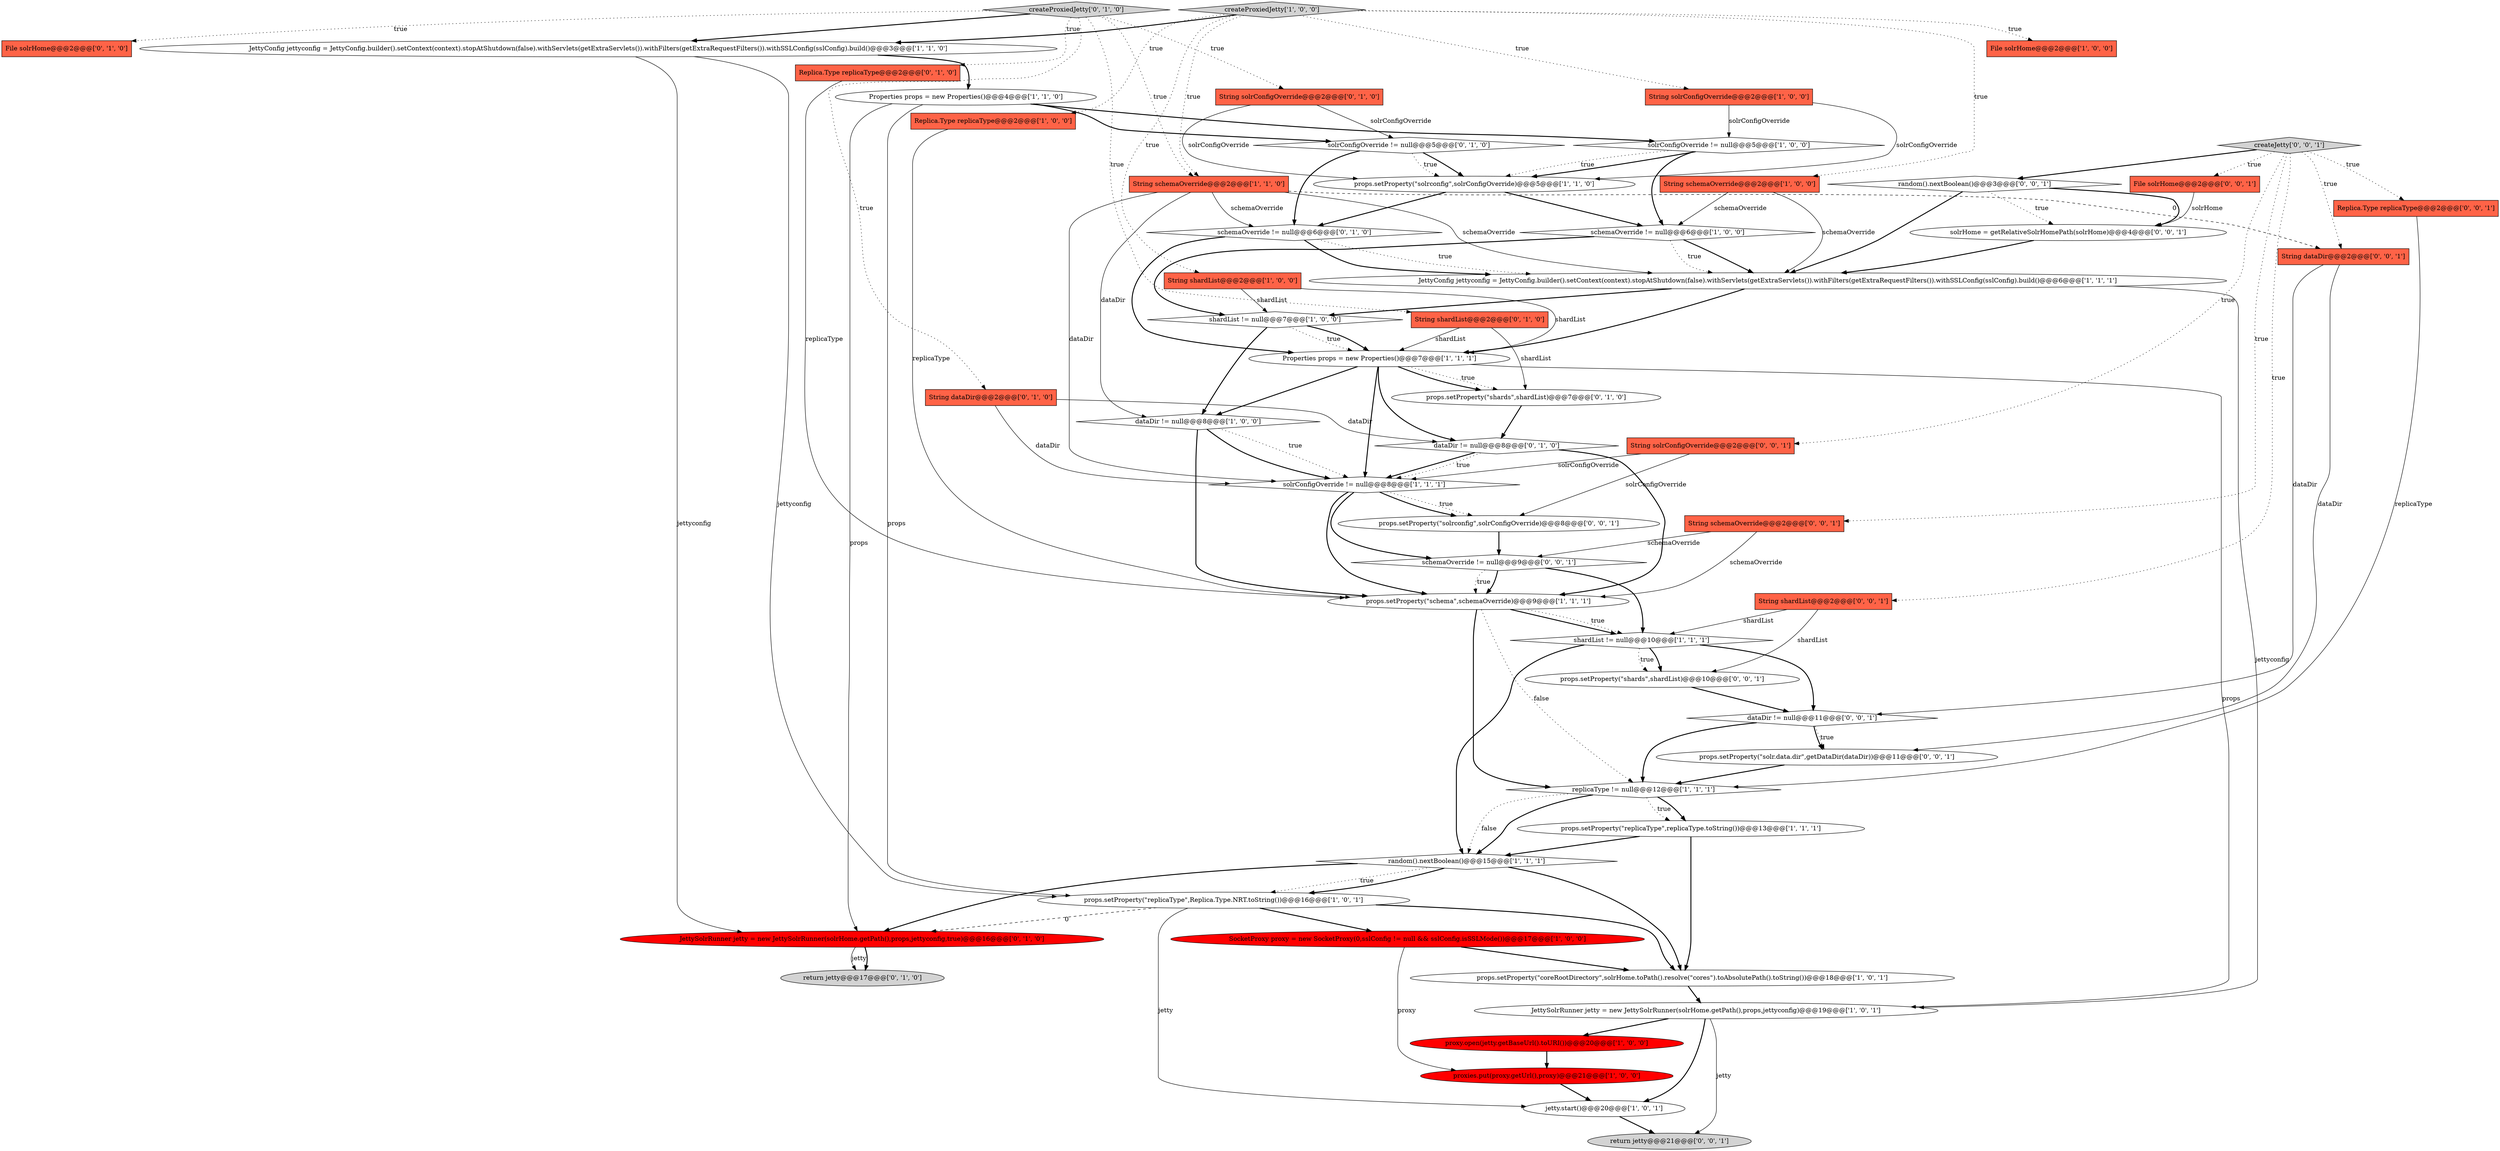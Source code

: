 digraph {
18 [style = filled, label = "SocketProxy proxy = new SocketProxy(0,sslConfig != null && sslConfig.isSSLMode())@@@17@@@['1', '0', '0']", fillcolor = red, shape = ellipse image = "AAA1AAABBB1BBB"];
45 [style = filled, label = "props.setProperty(\"solr.data.dir\",getDataDir(dataDir))@@@11@@@['0', '0', '1']", fillcolor = white, shape = ellipse image = "AAA0AAABBB3BBB"];
11 [style = filled, label = "proxies.put(proxy.getUrl(),proxy)@@@21@@@['1', '0', '0']", fillcolor = red, shape = ellipse image = "AAA1AAABBB1BBB"];
2 [style = filled, label = "String shardList@@@2@@@['1', '0', '0']", fillcolor = tomato, shape = box image = "AAA0AAABBB1BBB"];
26 [style = filled, label = "shardList != null@@@7@@@['1', '0', '0']", fillcolor = white, shape = diamond image = "AAA0AAABBB1BBB"];
7 [style = filled, label = "JettySolrRunner jetty = new JettySolrRunner(solrHome.getPath(),props,jettyconfig)@@@19@@@['1', '0', '1']", fillcolor = white, shape = ellipse image = "AAA0AAABBB1BBB"];
34 [style = filled, label = "props.setProperty(\"shards\",shardList)@@@7@@@['0', '1', '0']", fillcolor = white, shape = ellipse image = "AAA0AAABBB2BBB"];
6 [style = filled, label = "Properties props = new Properties()@@@4@@@['1', '1', '0']", fillcolor = white, shape = ellipse image = "AAA0AAABBB1BBB"];
4 [style = filled, label = "dataDir != null@@@8@@@['1', '0', '0']", fillcolor = white, shape = diamond image = "AAA0AAABBB1BBB"];
15 [style = filled, label = "props.setProperty(\"replicaType\",replicaType.toString())@@@13@@@['1', '1', '1']", fillcolor = white, shape = ellipse image = "AAA0AAABBB1BBB"];
42 [style = filled, label = "dataDir != null@@@11@@@['0', '0', '1']", fillcolor = white, shape = diamond image = "AAA0AAABBB3BBB"];
53 [style = filled, label = "schemaOverride != null@@@9@@@['0', '0', '1']", fillcolor = white, shape = diamond image = "AAA0AAABBB3BBB"];
12 [style = filled, label = "solrConfigOverride != null@@@5@@@['1', '0', '0']", fillcolor = white, shape = diamond image = "AAA0AAABBB1BBB"];
40 [style = filled, label = "return jetty@@@17@@@['0', '1', '0']", fillcolor = lightgray, shape = ellipse image = "AAA0AAABBB2BBB"];
3 [style = filled, label = "random().nextBoolean()@@@15@@@['1', '1', '1']", fillcolor = white, shape = diamond image = "AAA0AAABBB1BBB"];
28 [style = filled, label = "Properties props = new Properties()@@@7@@@['1', '1', '1']", fillcolor = white, shape = ellipse image = "AAA0AAABBB1BBB"];
33 [style = filled, label = "String shardList@@@2@@@['0', '1', '0']", fillcolor = tomato, shape = box image = "AAA0AAABBB2BBB"];
27 [style = filled, label = "props.setProperty(\"coreRootDirectory\",solrHome.toPath().resolve(\"cores\").toAbsolutePath().toString())@@@18@@@['1', '0', '1']", fillcolor = white, shape = ellipse image = "AAA0AAABBB1BBB"];
37 [style = filled, label = "createProxiedJetty['0', '1', '0']", fillcolor = lightgray, shape = diamond image = "AAA0AAABBB2BBB"];
52 [style = filled, label = "props.setProperty(\"solrconfig\",solrConfigOverride)@@@8@@@['0', '0', '1']", fillcolor = white, shape = ellipse image = "AAA0AAABBB3BBB"];
16 [style = filled, label = "replicaType != null@@@12@@@['1', '1', '1']", fillcolor = white, shape = diamond image = "AAA0AAABBB1BBB"];
51 [style = filled, label = "String shardList@@@2@@@['0', '0', '1']", fillcolor = tomato, shape = box image = "AAA0AAABBB3BBB"];
0 [style = filled, label = "String schemaOverride@@@2@@@['1', '0', '0']", fillcolor = tomato, shape = box image = "AAA0AAABBB1BBB"];
32 [style = filled, label = "Replica.Type replicaType@@@2@@@['0', '1', '0']", fillcolor = tomato, shape = box image = "AAA0AAABBB2BBB"];
48 [style = filled, label = "File solrHome@@@2@@@['0', '0', '1']", fillcolor = tomato, shape = box image = "AAA0AAABBB3BBB"];
8 [style = filled, label = "File solrHome@@@2@@@['1', '0', '0']", fillcolor = tomato, shape = box image = "AAA0AAABBB1BBB"];
31 [style = filled, label = "schemaOverride != null@@@6@@@['0', '1', '0']", fillcolor = white, shape = diamond image = "AAA0AAABBB2BBB"];
39 [style = filled, label = "File solrHome@@@2@@@['0', '1', '0']", fillcolor = tomato, shape = box image = "AAA0AAABBB2BBB"];
55 [style = filled, label = "String dataDir@@@2@@@['0', '0', '1']", fillcolor = tomato, shape = box image = "AAA0AAABBB3BBB"];
36 [style = filled, label = "solrConfigOverride != null@@@5@@@['0', '1', '0']", fillcolor = white, shape = diamond image = "AAA0AAABBB2BBB"];
20 [style = filled, label = "String schemaOverride@@@2@@@['1', '1', '0']", fillcolor = tomato, shape = box image = "AAA0AAABBB1BBB"];
35 [style = filled, label = "String dataDir@@@2@@@['0', '1', '0']", fillcolor = tomato, shape = box image = "AAA0AAABBB2BBB"];
24 [style = filled, label = "solrConfigOverride != null@@@8@@@['1', '1', '1']", fillcolor = white, shape = diamond image = "AAA0AAABBB1BBB"];
38 [style = filled, label = "JettySolrRunner jetty = new JettySolrRunner(solrHome.getPath(),props,jettyconfig,true)@@@16@@@['0', '1', '0']", fillcolor = red, shape = ellipse image = "AAA1AAABBB2BBB"];
43 [style = filled, label = "props.setProperty(\"shards\",shardList)@@@10@@@['0', '0', '1']", fillcolor = white, shape = ellipse image = "AAA0AAABBB3BBB"];
49 [style = filled, label = "return jetty@@@21@@@['0', '0', '1']", fillcolor = lightgray, shape = ellipse image = "AAA0AAABBB3BBB"];
9 [style = filled, label = "Replica.Type replicaType@@@2@@@['1', '0', '0']", fillcolor = tomato, shape = box image = "AAA0AAABBB1BBB"];
25 [style = filled, label = "props.setProperty(\"solrconfig\",solrConfigOverride)@@@5@@@['1', '1', '0']", fillcolor = white, shape = ellipse image = "AAA0AAABBB1BBB"];
46 [style = filled, label = "Replica.Type replicaType@@@2@@@['0', '0', '1']", fillcolor = tomato, shape = box image = "AAA0AAABBB3BBB"];
19 [style = filled, label = "jetty.start()@@@20@@@['1', '0', '1']", fillcolor = white, shape = ellipse image = "AAA0AAABBB1BBB"];
44 [style = filled, label = "String schemaOverride@@@2@@@['0', '0', '1']", fillcolor = tomato, shape = box image = "AAA0AAABBB3BBB"];
23 [style = filled, label = "props.setProperty(\"schema\",schemaOverride)@@@9@@@['1', '1', '1']", fillcolor = white, shape = ellipse image = "AAA0AAABBB1BBB"];
54 [style = filled, label = "createJetty['0', '0', '1']", fillcolor = lightgray, shape = diamond image = "AAA0AAABBB3BBB"];
13 [style = filled, label = "JettyConfig jettyconfig = JettyConfig.builder().setContext(context).stopAtShutdown(false).withServlets(getExtraServlets()).withFilters(getExtraRequestFilters()).withSSLConfig(sslConfig).build()@@@3@@@['1', '1', '0']", fillcolor = white, shape = ellipse image = "AAA0AAABBB1BBB"];
10 [style = filled, label = "proxy.open(jetty.getBaseUrl().toURI())@@@20@@@['1', '0', '0']", fillcolor = red, shape = ellipse image = "AAA1AAABBB1BBB"];
21 [style = filled, label = "props.setProperty(\"replicaType\",Replica.Type.NRT.toString())@@@16@@@['1', '0', '1']", fillcolor = white, shape = ellipse image = "AAA0AAABBB1BBB"];
29 [style = filled, label = "String solrConfigOverride@@@2@@@['0', '1', '0']", fillcolor = tomato, shape = box image = "AAA0AAABBB2BBB"];
41 [style = filled, label = "solrHome = getRelativeSolrHomePath(solrHome)@@@4@@@['0', '0', '1']", fillcolor = white, shape = ellipse image = "AAA0AAABBB3BBB"];
50 [style = filled, label = "random().nextBoolean()@@@3@@@['0', '0', '1']", fillcolor = white, shape = diamond image = "AAA0AAABBB3BBB"];
17 [style = filled, label = "JettyConfig jettyconfig = JettyConfig.builder().setContext(context).stopAtShutdown(false).withServlets(getExtraServlets()).withFilters(getExtraRequestFilters()).withSSLConfig(sslConfig).build()@@@6@@@['1', '1', '1']", fillcolor = white, shape = ellipse image = "AAA0AAABBB1BBB"];
1 [style = filled, label = "String solrConfigOverride@@@2@@@['1', '0', '0']", fillcolor = tomato, shape = box image = "AAA0AAABBB1BBB"];
22 [style = filled, label = "createProxiedJetty['1', '0', '0']", fillcolor = lightgray, shape = diamond image = "AAA0AAABBB1BBB"];
14 [style = filled, label = "shardList != null@@@10@@@['1', '1', '1']", fillcolor = white, shape = diamond image = "AAA0AAABBB1BBB"];
30 [style = filled, label = "dataDir != null@@@8@@@['0', '1', '0']", fillcolor = white, shape = diamond image = "AAA0AAABBB2BBB"];
47 [style = filled, label = "String solrConfigOverride@@@2@@@['0', '0', '1']", fillcolor = tomato, shape = box image = "AAA0AAABBB3BBB"];
5 [style = filled, label = "schemaOverride != null@@@6@@@['1', '0', '0']", fillcolor = white, shape = diamond image = "AAA0AAABBB1BBB"];
14->3 [style = bold, label=""];
47->24 [style = solid, label="solrConfigOverride"];
21->19 [style = solid, label="jetty"];
12->5 [style = bold, label=""];
42->45 [style = bold, label=""];
13->38 [style = solid, label="jettyconfig"];
6->38 [style = solid, label="props"];
43->42 [style = bold, label=""];
3->38 [style = bold, label=""];
21->18 [style = bold, label=""];
48->41 [style = solid, label="solrHome"];
25->31 [style = bold, label=""];
3->27 [style = bold, label=""];
16->3 [style = dotted, label="false"];
54->51 [style = dotted, label="true"];
29->25 [style = solid, label="solrConfigOverride"];
20->4 [style = solid, label="dataDir"];
26->28 [style = dotted, label="true"];
27->7 [style = bold, label=""];
38->40 [style = solid, label="jetty"];
44->23 [style = solid, label="schemaOverride"];
17->7 [style = solid, label="jettyconfig"];
26->28 [style = bold, label=""];
4->24 [style = dotted, label="true"];
24->53 [style = bold, label=""];
22->13 [style = bold, label=""];
9->23 [style = solid, label="replicaType"];
10->11 [style = bold, label=""];
16->3 [style = bold, label=""];
28->30 [style = bold, label=""];
22->0 [style = dotted, label="true"];
36->31 [style = bold, label=""];
1->25 [style = solid, label="solrConfigOverride"];
29->36 [style = solid, label="solrConfigOverride"];
5->17 [style = bold, label=""];
26->4 [style = bold, label=""];
55->42 [style = solid, label="dataDir"];
14->43 [style = bold, label=""];
24->52 [style = dotted, label="true"];
23->14 [style = bold, label=""];
20->55 [style = dashed, label="0"];
32->23 [style = solid, label="replicaType"];
23->14 [style = dotted, label="true"];
36->25 [style = bold, label=""];
20->31 [style = solid, label="schemaOverride"];
22->20 [style = dotted, label="true"];
31->17 [style = dotted, label="true"];
37->20 [style = dotted, label="true"];
28->24 [style = bold, label=""];
31->28 [style = bold, label=""];
22->9 [style = dotted, label="true"];
37->13 [style = bold, label=""];
42->45 [style = dotted, label="true"];
50->41 [style = bold, label=""];
12->25 [style = dotted, label="true"];
28->34 [style = dotted, label="true"];
4->23 [style = bold, label=""];
20->24 [style = solid, label="dataDir"];
28->7 [style = solid, label="props"];
30->24 [style = bold, label=""];
4->24 [style = bold, label=""];
21->27 [style = bold, label=""];
7->49 [style = solid, label="jetty"];
50->17 [style = bold, label=""];
54->44 [style = dotted, label="true"];
14->42 [style = bold, label=""];
54->48 [style = dotted, label="true"];
5->26 [style = bold, label=""];
42->16 [style = bold, label=""];
45->16 [style = bold, label=""];
21->38 [style = dashed, label="0"];
18->11 [style = solid, label="proxy"];
51->14 [style = solid, label="shardList"];
15->3 [style = bold, label=""];
23->16 [style = dotted, label="false"];
20->17 [style = solid, label="schemaOverride"];
53->14 [style = bold, label=""];
37->35 [style = dotted, label="true"];
35->24 [style = solid, label="dataDir"];
22->1 [style = dotted, label="true"];
37->32 [style = dotted, label="true"];
33->34 [style = solid, label="shardList"];
3->21 [style = dotted, label="true"];
25->5 [style = bold, label=""];
3->21 [style = bold, label=""];
53->23 [style = bold, label=""];
35->30 [style = solid, label="dataDir"];
13->6 [style = bold, label=""];
31->17 [style = bold, label=""];
1->12 [style = solid, label="solrConfigOverride"];
2->28 [style = solid, label="shardList"];
6->21 [style = solid, label="props"];
38->40 [style = bold, label=""];
7->19 [style = bold, label=""];
53->23 [style = dotted, label="true"];
50->41 [style = dotted, label="true"];
33->28 [style = solid, label="shardList"];
2->26 [style = solid, label="shardList"];
16->15 [style = dotted, label="true"];
24->23 [style = bold, label=""];
6->12 [style = bold, label=""];
5->17 [style = dotted, label="true"];
16->15 [style = bold, label=""];
37->33 [style = dotted, label="true"];
23->16 [style = bold, label=""];
17->26 [style = bold, label=""];
44->53 [style = solid, label="schemaOverride"];
13->21 [style = solid, label="jettyconfig"];
52->53 [style = bold, label=""];
30->24 [style = dotted, label="true"];
28->34 [style = bold, label=""];
54->46 [style = dotted, label="true"];
7->10 [style = bold, label=""];
30->23 [style = bold, label=""];
46->16 [style = solid, label="replicaType"];
51->43 [style = solid, label="shardList"];
14->43 [style = dotted, label="true"];
37->29 [style = dotted, label="true"];
11->19 [style = bold, label=""];
6->36 [style = bold, label=""];
0->5 [style = solid, label="schemaOverride"];
34->30 [style = bold, label=""];
22->2 [style = dotted, label="true"];
54->50 [style = bold, label=""];
47->52 [style = solid, label="solrConfigOverride"];
41->17 [style = bold, label=""];
17->28 [style = bold, label=""];
22->8 [style = dotted, label="true"];
54->47 [style = dotted, label="true"];
0->17 [style = solid, label="schemaOverride"];
18->27 [style = bold, label=""];
19->49 [style = bold, label=""];
12->25 [style = bold, label=""];
37->39 [style = dotted, label="true"];
55->45 [style = solid, label="dataDir"];
24->52 [style = bold, label=""];
54->55 [style = dotted, label="true"];
15->27 [style = bold, label=""];
36->25 [style = dotted, label="true"];
28->4 [style = bold, label=""];
}

